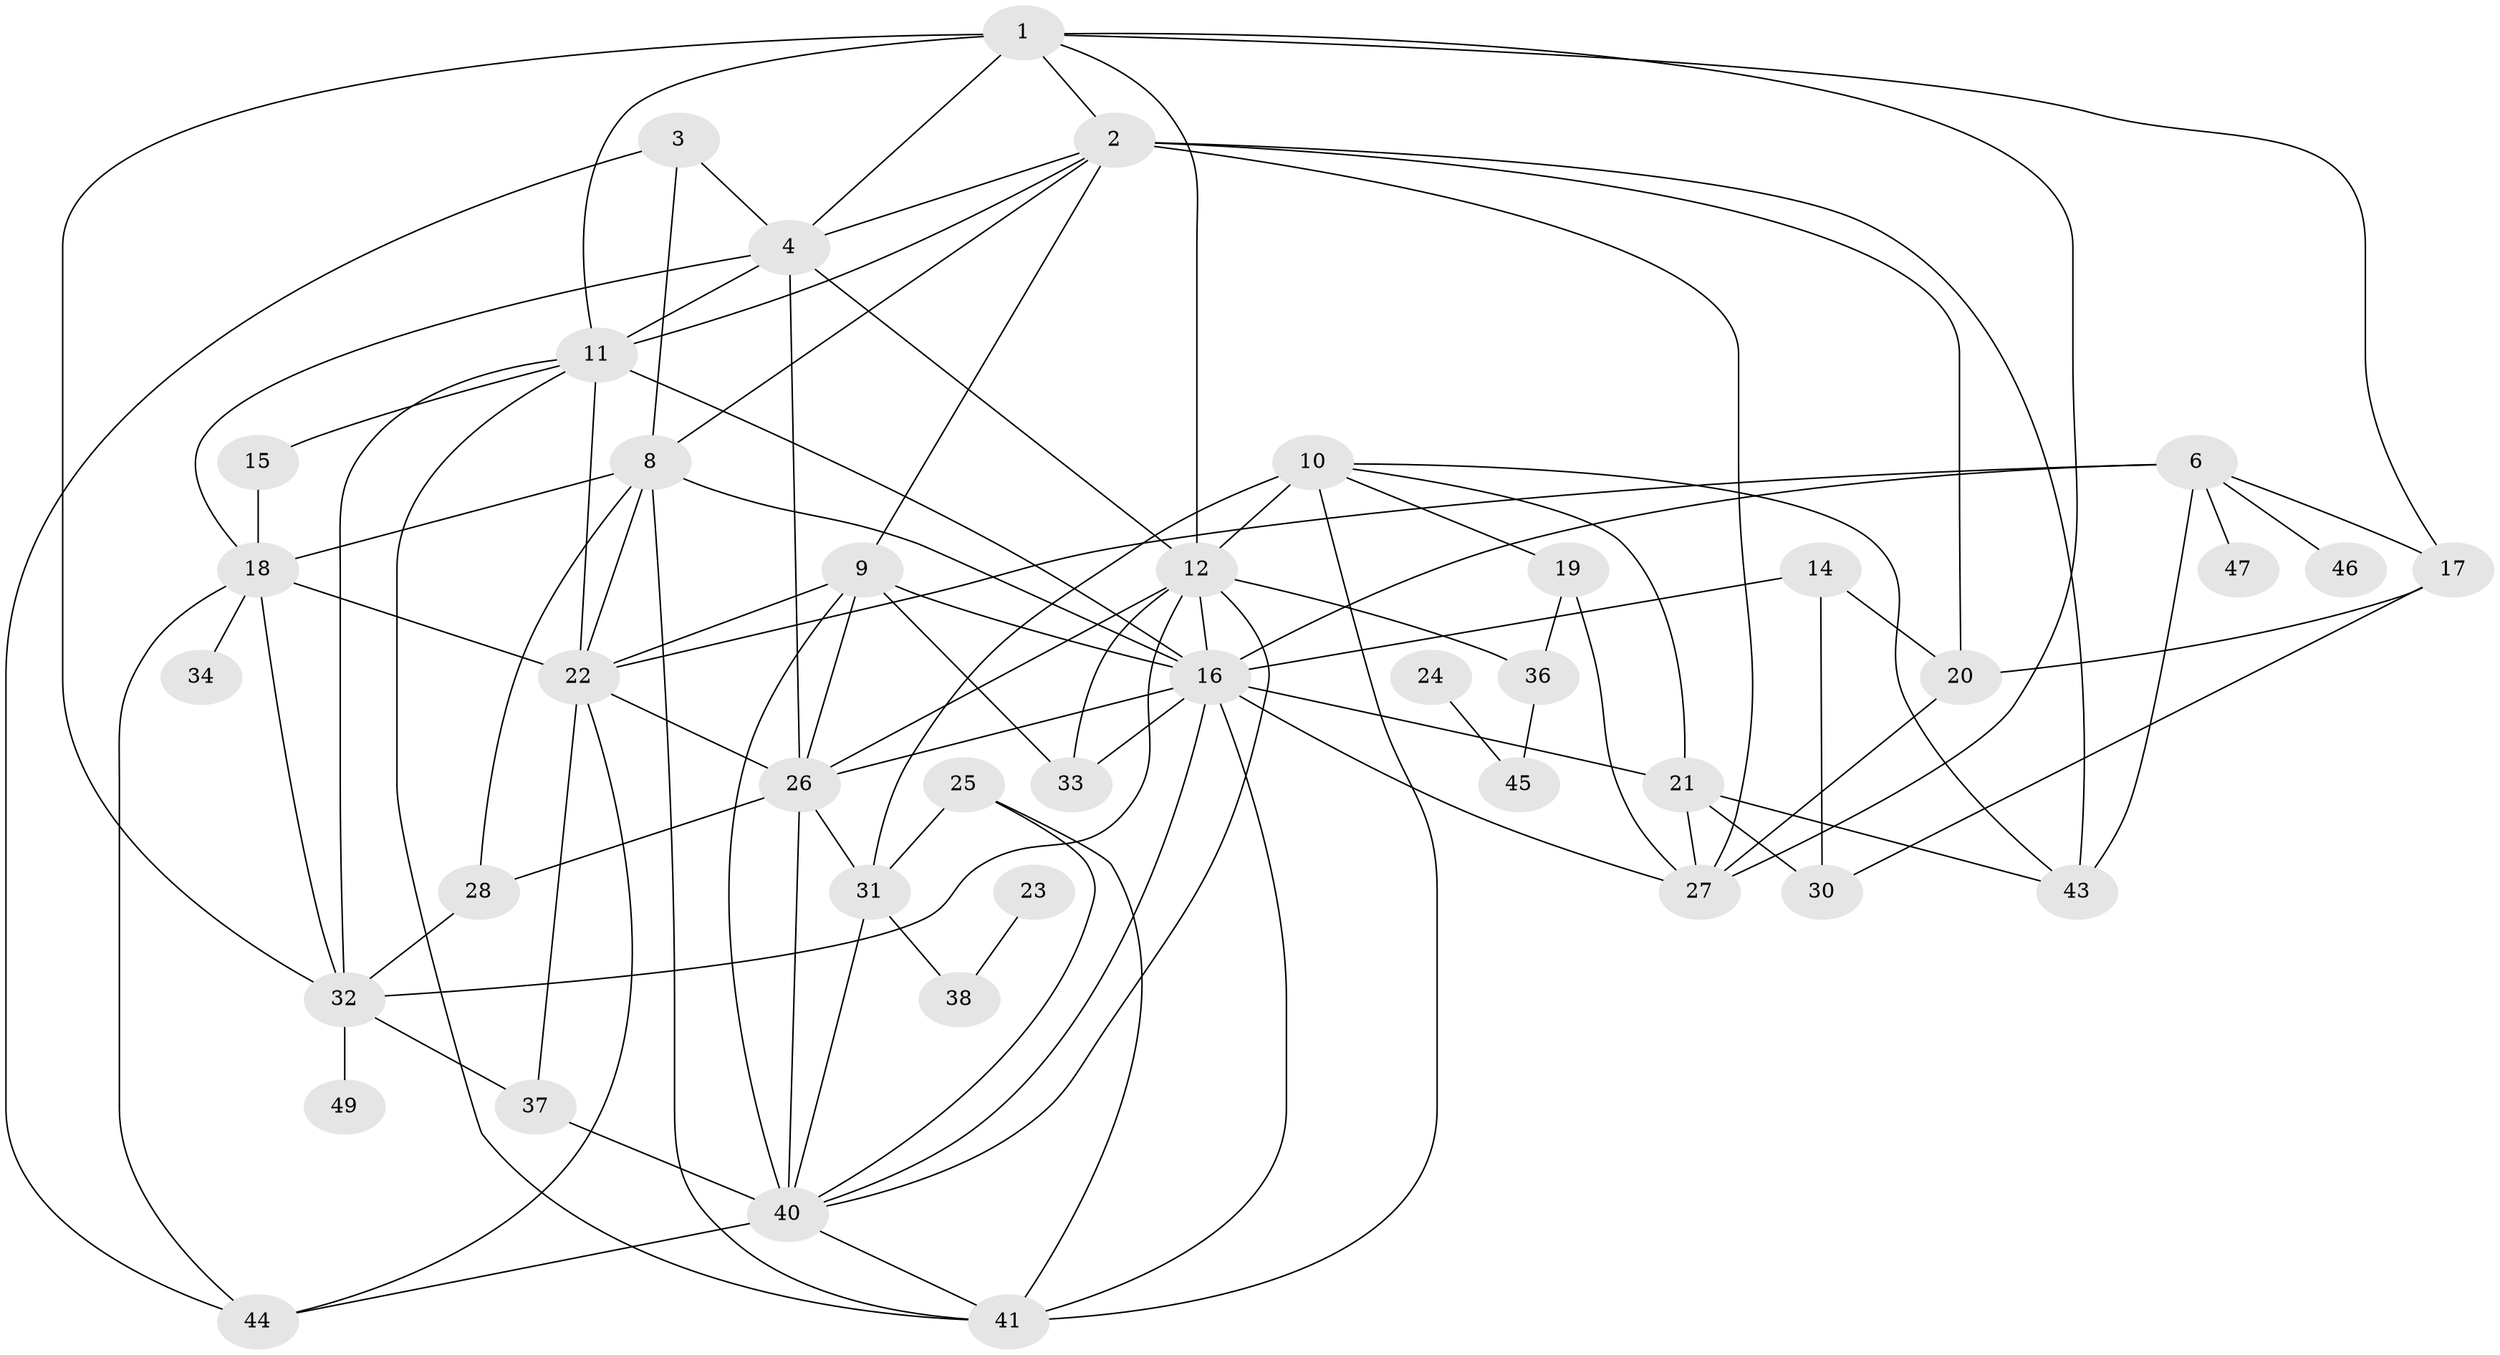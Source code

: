 // original degree distribution, {3: 0.2459016393442623, 2: 0.22131147540983606, 0: 0.05737704918032787, 4: 0.18032786885245902, 7: 0.02459016393442623, 6: 0.040983606557377046, 5: 0.08196721311475409, 1: 0.13934426229508196, 8: 0.00819672131147541}
// Generated by graph-tools (version 1.1) at 2025/48/03/04/25 22:48:12]
// undirected, 41 vertices, 96 edges
graph export_dot {
  node [color=gray90,style=filled];
  1;
  2;
  3;
  4;
  6;
  8;
  9;
  10;
  11;
  12;
  14;
  15;
  16;
  17;
  18;
  19;
  20;
  21;
  22;
  23;
  24;
  25;
  26;
  27;
  28;
  30;
  31;
  32;
  33;
  34;
  36;
  37;
  38;
  40;
  41;
  43;
  44;
  45;
  46;
  47;
  49;
  1 -- 2 [weight=1.0];
  1 -- 4 [weight=1.0];
  1 -- 11 [weight=2.0];
  1 -- 12 [weight=1.0];
  1 -- 17 [weight=1.0];
  1 -- 27 [weight=1.0];
  1 -- 32 [weight=1.0];
  2 -- 4 [weight=1.0];
  2 -- 8 [weight=1.0];
  2 -- 9 [weight=1.0];
  2 -- 11 [weight=1.0];
  2 -- 20 [weight=3.0];
  2 -- 27 [weight=2.0];
  2 -- 43 [weight=1.0];
  3 -- 4 [weight=1.0];
  3 -- 8 [weight=1.0];
  3 -- 44 [weight=1.0];
  4 -- 11 [weight=1.0];
  4 -- 12 [weight=1.0];
  4 -- 18 [weight=1.0];
  4 -- 26 [weight=1.0];
  6 -- 16 [weight=1.0];
  6 -- 17 [weight=1.0];
  6 -- 22 [weight=1.0];
  6 -- 43 [weight=1.0];
  6 -- 46 [weight=1.0];
  6 -- 47 [weight=1.0];
  8 -- 16 [weight=1.0];
  8 -- 18 [weight=1.0];
  8 -- 22 [weight=1.0];
  8 -- 28 [weight=1.0];
  8 -- 41 [weight=1.0];
  9 -- 16 [weight=3.0];
  9 -- 22 [weight=1.0];
  9 -- 26 [weight=1.0];
  9 -- 33 [weight=1.0];
  9 -- 40 [weight=1.0];
  10 -- 12 [weight=1.0];
  10 -- 19 [weight=1.0];
  10 -- 21 [weight=1.0];
  10 -- 31 [weight=3.0];
  10 -- 41 [weight=1.0];
  10 -- 43 [weight=1.0];
  11 -- 15 [weight=1.0];
  11 -- 16 [weight=1.0];
  11 -- 22 [weight=1.0];
  11 -- 32 [weight=1.0];
  11 -- 41 [weight=1.0];
  12 -- 16 [weight=1.0];
  12 -- 26 [weight=1.0];
  12 -- 32 [weight=1.0];
  12 -- 33 [weight=3.0];
  12 -- 36 [weight=1.0];
  12 -- 40 [weight=1.0];
  14 -- 16 [weight=1.0];
  14 -- 20 [weight=1.0];
  14 -- 30 [weight=1.0];
  15 -- 18 [weight=1.0];
  16 -- 21 [weight=1.0];
  16 -- 26 [weight=1.0];
  16 -- 27 [weight=1.0];
  16 -- 33 [weight=1.0];
  16 -- 40 [weight=1.0];
  16 -- 41 [weight=1.0];
  17 -- 20 [weight=1.0];
  17 -- 30 [weight=1.0];
  18 -- 22 [weight=1.0];
  18 -- 32 [weight=1.0];
  18 -- 34 [weight=1.0];
  18 -- 44 [weight=1.0];
  19 -- 27 [weight=2.0];
  19 -- 36 [weight=1.0];
  20 -- 27 [weight=1.0];
  21 -- 27 [weight=1.0];
  21 -- 30 [weight=1.0];
  21 -- 43 [weight=1.0];
  22 -- 26 [weight=1.0];
  22 -- 37 [weight=1.0];
  22 -- 44 [weight=1.0];
  23 -- 38 [weight=1.0];
  24 -- 45 [weight=1.0];
  25 -- 31 [weight=1.0];
  25 -- 40 [weight=1.0];
  25 -- 41 [weight=1.0];
  26 -- 28 [weight=2.0];
  26 -- 31 [weight=1.0];
  26 -- 40 [weight=3.0];
  28 -- 32 [weight=1.0];
  31 -- 38 [weight=1.0];
  31 -- 40 [weight=1.0];
  32 -- 37 [weight=1.0];
  32 -- 49 [weight=1.0];
  36 -- 45 [weight=1.0];
  37 -- 40 [weight=1.0];
  40 -- 41 [weight=1.0];
  40 -- 44 [weight=1.0];
}
